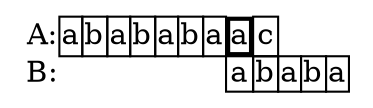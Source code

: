 graph g{
    node[shape=plaintext fillcolor=white colorscheme=accent8 ];
    a[
        label=< <TABLE CELLBORDER="1" BORDER="0" CELLSPACING="0" CELLPADDING="0">
            <tr>
                <td border="0">A:</td>
                <td >a</td>;
<td >b</td>;
<td >a</td>;
<td >b</td>;
<td >a</td>;
<td >b</td>;
<td >a</td>;
<td border="2">a</td>;
<td >c</td>;
            </tr>
            <tr>
                <td border="0">B:</td>
                <td border="0"></td>;<td border="0"></td>;<td border="0"></td>;<td border="0"></td>;<td border="0"></td>;<td border="0"></td>;<td border="0"></td>;
<td>a</td>;
<td>b</td>;
<td>a</td>;
<td>b</td>;
<td>a</td>;
            </tr>
        </TABLE> >
    ]
}